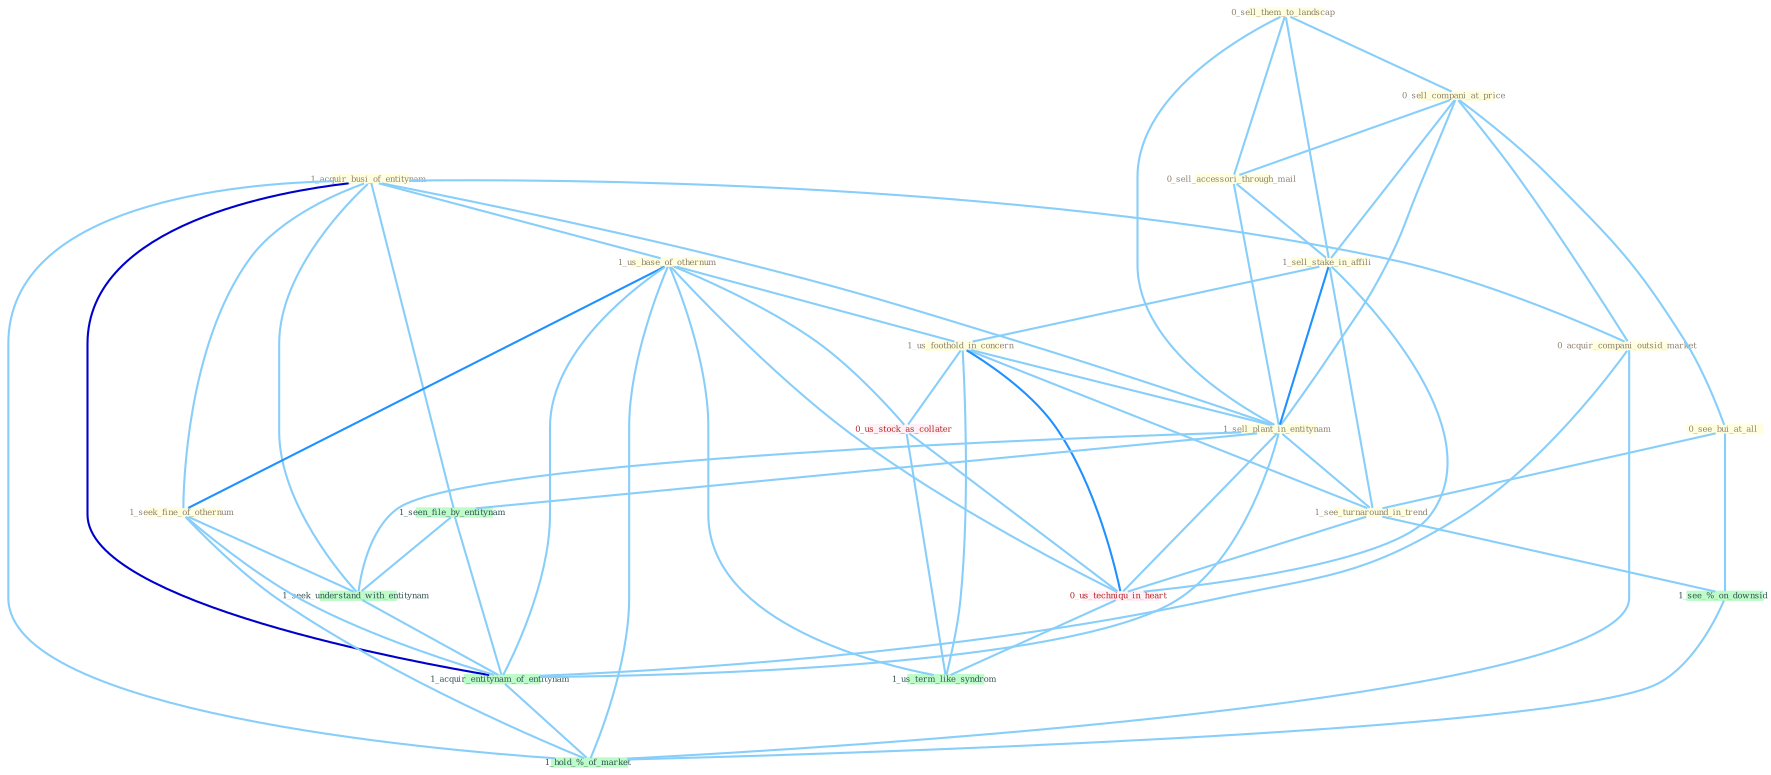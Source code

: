 Graph G{ 
    node
    [shape=polygon,style=filled,width=.5,height=.06,color="#BDFCC9",fixedsize=true,fontsize=4,
    fontcolor="#2f4f4f"];
    {node
    [color="#ffffe0", fontcolor="#8b7d6b"] "0_sell_them_to_landscap " "1_acquir_busi_of_entitynam " "0_sell_compani_at_price " "0_see_bui_at_all " "0_sell_accessori_through_mail " "0_acquir_compani_outsid_market " "1_us_base_of_othernum " "1_sell_stake_in_affili " "1_us_foothold_in_concern " "1_sell_plant_in_entitynam " "1_seek_fine_of_othernum " "1_see_turnaround_in_trend "}
{node [color="#fff0f5", fontcolor="#b22222"] "0_us_stock_as_collater " "0_us_techniqu_in_heart "}
edge [color="#B0E2FF"];

	"0_sell_them_to_landscap " -- "0_sell_compani_at_price " [w="1", color="#87cefa" ];
	"0_sell_them_to_landscap " -- "0_sell_accessori_through_mail " [w="1", color="#87cefa" ];
	"0_sell_them_to_landscap " -- "1_sell_stake_in_affili " [w="1", color="#87cefa" ];
	"0_sell_them_to_landscap " -- "1_sell_plant_in_entitynam " [w="1", color="#87cefa" ];
	"1_acquir_busi_of_entitynam " -- "0_acquir_compani_outsid_market " [w="1", color="#87cefa" ];
	"1_acquir_busi_of_entitynam " -- "1_us_base_of_othernum " [w="1", color="#87cefa" ];
	"1_acquir_busi_of_entitynam " -- "1_sell_plant_in_entitynam " [w="1", color="#87cefa" ];
	"1_acquir_busi_of_entitynam " -- "1_seek_fine_of_othernum " [w="1", color="#87cefa" ];
	"1_acquir_busi_of_entitynam " -- "1_seen_file_by_entitynam " [w="1", color="#87cefa" ];
	"1_acquir_busi_of_entitynam " -- "1_seek_understand_with_entitynam " [w="1", color="#87cefa" ];
	"1_acquir_busi_of_entitynam " -- "1_acquir_entitynam_of_entitynam " [w="3", color="#0000cd" , len=0.6];
	"1_acquir_busi_of_entitynam " -- "1_hold_%_of_market " [w="1", color="#87cefa" ];
	"0_sell_compani_at_price " -- "0_see_bui_at_all " [w="1", color="#87cefa" ];
	"0_sell_compani_at_price " -- "0_sell_accessori_through_mail " [w="1", color="#87cefa" ];
	"0_sell_compani_at_price " -- "0_acquir_compani_outsid_market " [w="1", color="#87cefa" ];
	"0_sell_compani_at_price " -- "1_sell_stake_in_affili " [w="1", color="#87cefa" ];
	"0_sell_compani_at_price " -- "1_sell_plant_in_entitynam " [w="1", color="#87cefa" ];
	"0_see_bui_at_all " -- "1_see_turnaround_in_trend " [w="1", color="#87cefa" ];
	"0_see_bui_at_all " -- "1_see_%_on_downsid " [w="1", color="#87cefa" ];
	"0_sell_accessori_through_mail " -- "1_sell_stake_in_affili " [w="1", color="#87cefa" ];
	"0_sell_accessori_through_mail " -- "1_sell_plant_in_entitynam " [w="1", color="#87cefa" ];
	"0_acquir_compani_outsid_market " -- "1_acquir_entitynam_of_entitynam " [w="1", color="#87cefa" ];
	"0_acquir_compani_outsid_market " -- "1_hold_%_of_market " [w="1", color="#87cefa" ];
	"1_us_base_of_othernum " -- "1_us_foothold_in_concern " [w="1", color="#87cefa" ];
	"1_us_base_of_othernum " -- "1_seek_fine_of_othernum " [w="2", color="#1e90ff" , len=0.8];
	"1_us_base_of_othernum " -- "0_us_stock_as_collater " [w="1", color="#87cefa" ];
	"1_us_base_of_othernum " -- "1_acquir_entitynam_of_entitynam " [w="1", color="#87cefa" ];
	"1_us_base_of_othernum " -- "0_us_techniqu_in_heart " [w="1", color="#87cefa" ];
	"1_us_base_of_othernum " -- "1_us_term_like_syndrom " [w="1", color="#87cefa" ];
	"1_us_base_of_othernum " -- "1_hold_%_of_market " [w="1", color="#87cefa" ];
	"1_sell_stake_in_affili " -- "1_us_foothold_in_concern " [w="1", color="#87cefa" ];
	"1_sell_stake_in_affili " -- "1_sell_plant_in_entitynam " [w="2", color="#1e90ff" , len=0.8];
	"1_sell_stake_in_affili " -- "1_see_turnaround_in_trend " [w="1", color="#87cefa" ];
	"1_sell_stake_in_affili " -- "0_us_techniqu_in_heart " [w="1", color="#87cefa" ];
	"1_us_foothold_in_concern " -- "1_sell_plant_in_entitynam " [w="1", color="#87cefa" ];
	"1_us_foothold_in_concern " -- "1_see_turnaround_in_trend " [w="1", color="#87cefa" ];
	"1_us_foothold_in_concern " -- "0_us_stock_as_collater " [w="1", color="#87cefa" ];
	"1_us_foothold_in_concern " -- "0_us_techniqu_in_heart " [w="2", color="#1e90ff" , len=0.8];
	"1_us_foothold_in_concern " -- "1_us_term_like_syndrom " [w="1", color="#87cefa" ];
	"1_sell_plant_in_entitynam " -- "1_see_turnaround_in_trend " [w="1", color="#87cefa" ];
	"1_sell_plant_in_entitynam " -- "1_seen_file_by_entitynam " [w="1", color="#87cefa" ];
	"1_sell_plant_in_entitynam " -- "1_seek_understand_with_entitynam " [w="1", color="#87cefa" ];
	"1_sell_plant_in_entitynam " -- "1_acquir_entitynam_of_entitynam " [w="1", color="#87cefa" ];
	"1_sell_plant_in_entitynam " -- "0_us_techniqu_in_heart " [w="1", color="#87cefa" ];
	"1_seek_fine_of_othernum " -- "1_seek_understand_with_entitynam " [w="1", color="#87cefa" ];
	"1_seek_fine_of_othernum " -- "1_acquir_entitynam_of_entitynam " [w="1", color="#87cefa" ];
	"1_seek_fine_of_othernum " -- "1_hold_%_of_market " [w="1", color="#87cefa" ];
	"1_see_turnaround_in_trend " -- "0_us_techniqu_in_heart " [w="1", color="#87cefa" ];
	"1_see_turnaround_in_trend " -- "1_see_%_on_downsid " [w="1", color="#87cefa" ];
	"1_seen_file_by_entitynam " -- "1_seek_understand_with_entitynam " [w="1", color="#87cefa" ];
	"1_seen_file_by_entitynam " -- "1_acquir_entitynam_of_entitynam " [w="1", color="#87cefa" ];
	"0_us_stock_as_collater " -- "0_us_techniqu_in_heart " [w="1", color="#87cefa" ];
	"0_us_stock_as_collater " -- "1_us_term_like_syndrom " [w="1", color="#87cefa" ];
	"1_seek_understand_with_entitynam " -- "1_acquir_entitynam_of_entitynam " [w="1", color="#87cefa" ];
	"1_acquir_entitynam_of_entitynam " -- "1_hold_%_of_market " [w="1", color="#87cefa" ];
	"0_us_techniqu_in_heart " -- "1_us_term_like_syndrom " [w="1", color="#87cefa" ];
	"1_see_%_on_downsid " -- "1_hold_%_of_market " [w="1", color="#87cefa" ];
}